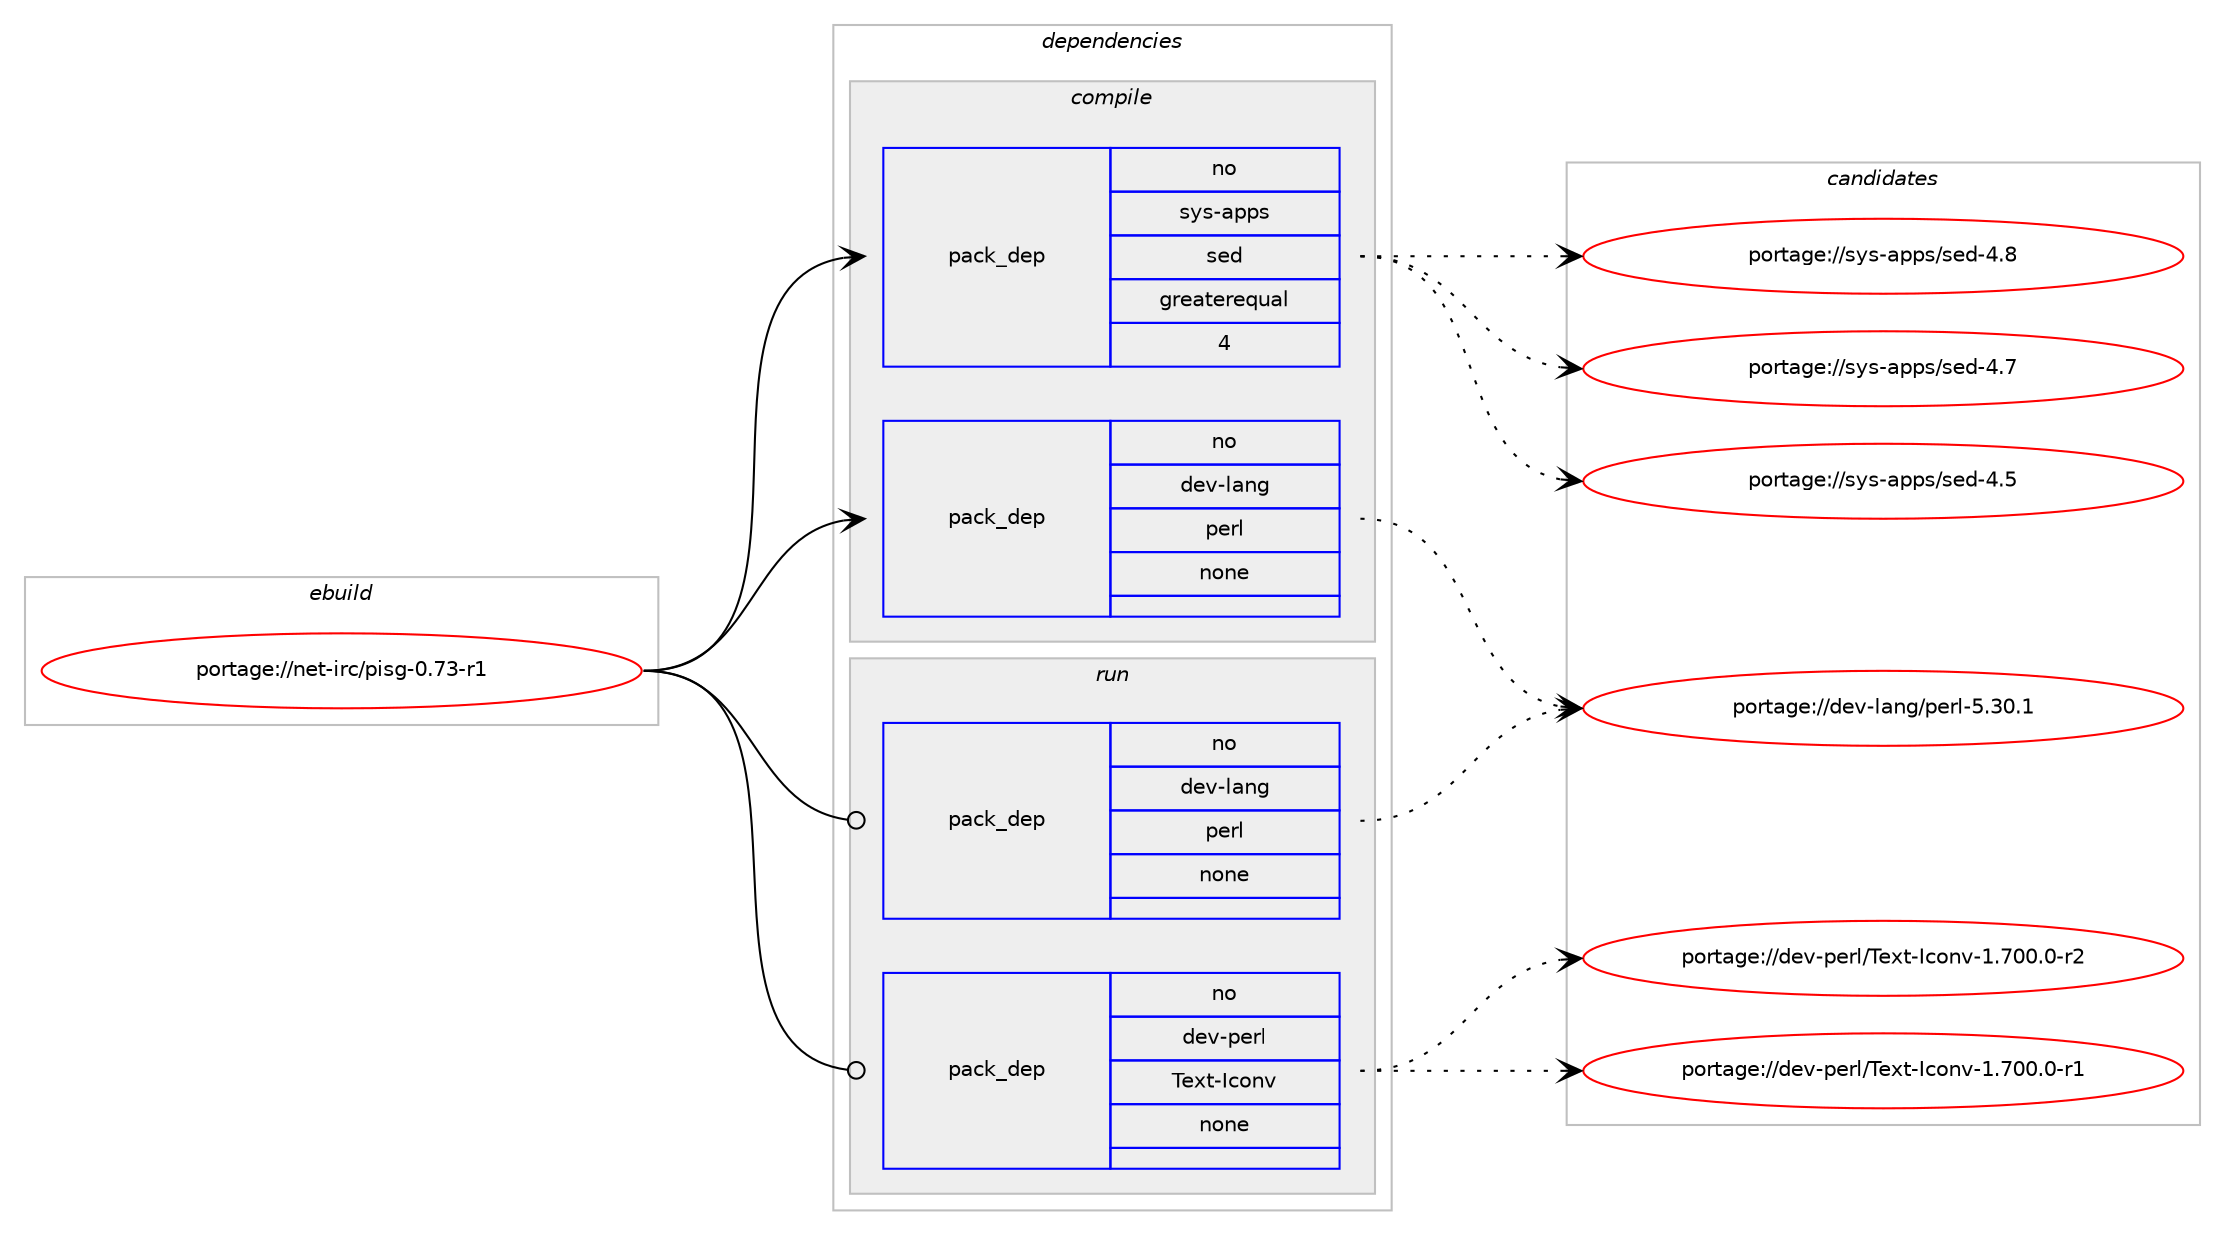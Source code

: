 digraph prolog {

# *************
# Graph options
# *************

newrank=true;
concentrate=true;
compound=true;
graph [rankdir=LR,fontname=Helvetica,fontsize=10,ranksep=1.5];#, ranksep=2.5, nodesep=0.2];
edge  [arrowhead=vee];
node  [fontname=Helvetica,fontsize=10];

# **********
# The ebuild
# **********

subgraph cluster_leftcol {
color=gray;
rank=same;
label=<<i>ebuild</i>>;
id [label="portage://net-irc/pisg-0.73-r1", color=red, width=4, href="../net-irc/pisg-0.73-r1.svg"];
}

# ****************
# The dependencies
# ****************

subgraph cluster_midcol {
color=gray;
label=<<i>dependencies</i>>;
subgraph cluster_compile {
fillcolor="#eeeeee";
style=filled;
label=<<i>compile</i>>;
subgraph pack20023 {
dependency24606 [label=<<TABLE BORDER="0" CELLBORDER="1" CELLSPACING="0" CELLPADDING="4" WIDTH="220"><TR><TD ROWSPAN="6" CELLPADDING="30">pack_dep</TD></TR><TR><TD WIDTH="110">no</TD></TR><TR><TD>dev-lang</TD></TR><TR><TD>perl</TD></TR><TR><TD>none</TD></TR><TR><TD></TD></TR></TABLE>>, shape=none, color=blue];
}
id:e -> dependency24606:w [weight=20,style="solid",arrowhead="vee"];
subgraph pack20024 {
dependency24607 [label=<<TABLE BORDER="0" CELLBORDER="1" CELLSPACING="0" CELLPADDING="4" WIDTH="220"><TR><TD ROWSPAN="6" CELLPADDING="30">pack_dep</TD></TR><TR><TD WIDTH="110">no</TD></TR><TR><TD>sys-apps</TD></TR><TR><TD>sed</TD></TR><TR><TD>greaterequal</TD></TR><TR><TD>4</TD></TR></TABLE>>, shape=none, color=blue];
}
id:e -> dependency24607:w [weight=20,style="solid",arrowhead="vee"];
}
subgraph cluster_compileandrun {
fillcolor="#eeeeee";
style=filled;
label=<<i>compile and run</i>>;
}
subgraph cluster_run {
fillcolor="#eeeeee";
style=filled;
label=<<i>run</i>>;
subgraph pack20025 {
dependency24608 [label=<<TABLE BORDER="0" CELLBORDER="1" CELLSPACING="0" CELLPADDING="4" WIDTH="220"><TR><TD ROWSPAN="6" CELLPADDING="30">pack_dep</TD></TR><TR><TD WIDTH="110">no</TD></TR><TR><TD>dev-lang</TD></TR><TR><TD>perl</TD></TR><TR><TD>none</TD></TR><TR><TD></TD></TR></TABLE>>, shape=none, color=blue];
}
id:e -> dependency24608:w [weight=20,style="solid",arrowhead="odot"];
subgraph pack20026 {
dependency24609 [label=<<TABLE BORDER="0" CELLBORDER="1" CELLSPACING="0" CELLPADDING="4" WIDTH="220"><TR><TD ROWSPAN="6" CELLPADDING="30">pack_dep</TD></TR><TR><TD WIDTH="110">no</TD></TR><TR><TD>dev-perl</TD></TR><TR><TD>Text-Iconv</TD></TR><TR><TD>none</TD></TR><TR><TD></TD></TR></TABLE>>, shape=none, color=blue];
}
id:e -> dependency24609:w [weight=20,style="solid",arrowhead="odot"];
}
}

# **************
# The candidates
# **************

subgraph cluster_choices {
rank=same;
color=gray;
label=<<i>candidates</i>>;

subgraph choice20023 {
color=black;
nodesep=1;
choice10010111845108971101034711210111410845534651484649 [label="portage://dev-lang/perl-5.30.1", color=red, width=4,href="../dev-lang/perl-5.30.1.svg"];
dependency24606:e -> choice10010111845108971101034711210111410845534651484649:w [style=dotted,weight="100"];
}
subgraph choice20024 {
color=black;
nodesep=1;
choice11512111545971121121154711510110045524656 [label="portage://sys-apps/sed-4.8", color=red, width=4,href="../sys-apps/sed-4.8.svg"];
choice11512111545971121121154711510110045524655 [label="portage://sys-apps/sed-4.7", color=red, width=4,href="../sys-apps/sed-4.7.svg"];
choice11512111545971121121154711510110045524653 [label="portage://sys-apps/sed-4.5", color=red, width=4,href="../sys-apps/sed-4.5.svg"];
dependency24607:e -> choice11512111545971121121154711510110045524656:w [style=dotted,weight="100"];
dependency24607:e -> choice11512111545971121121154711510110045524655:w [style=dotted,weight="100"];
dependency24607:e -> choice11512111545971121121154711510110045524653:w [style=dotted,weight="100"];
}
subgraph choice20025 {
color=black;
nodesep=1;
choice10010111845108971101034711210111410845534651484649 [label="portage://dev-lang/perl-5.30.1", color=red, width=4,href="../dev-lang/perl-5.30.1.svg"];
dependency24608:e -> choice10010111845108971101034711210111410845534651484649:w [style=dotted,weight="100"];
}
subgraph choice20026 {
color=black;
nodesep=1;
choice10010111845112101114108478410112011645739911111011845494655484846484511450 [label="portage://dev-perl/Text-Iconv-1.700.0-r2", color=red, width=4,href="../dev-perl/Text-Iconv-1.700.0-r2.svg"];
choice10010111845112101114108478410112011645739911111011845494655484846484511449 [label="portage://dev-perl/Text-Iconv-1.700.0-r1", color=red, width=4,href="../dev-perl/Text-Iconv-1.700.0-r1.svg"];
dependency24609:e -> choice10010111845112101114108478410112011645739911111011845494655484846484511450:w [style=dotted,weight="100"];
dependency24609:e -> choice10010111845112101114108478410112011645739911111011845494655484846484511449:w [style=dotted,weight="100"];
}
}

}
